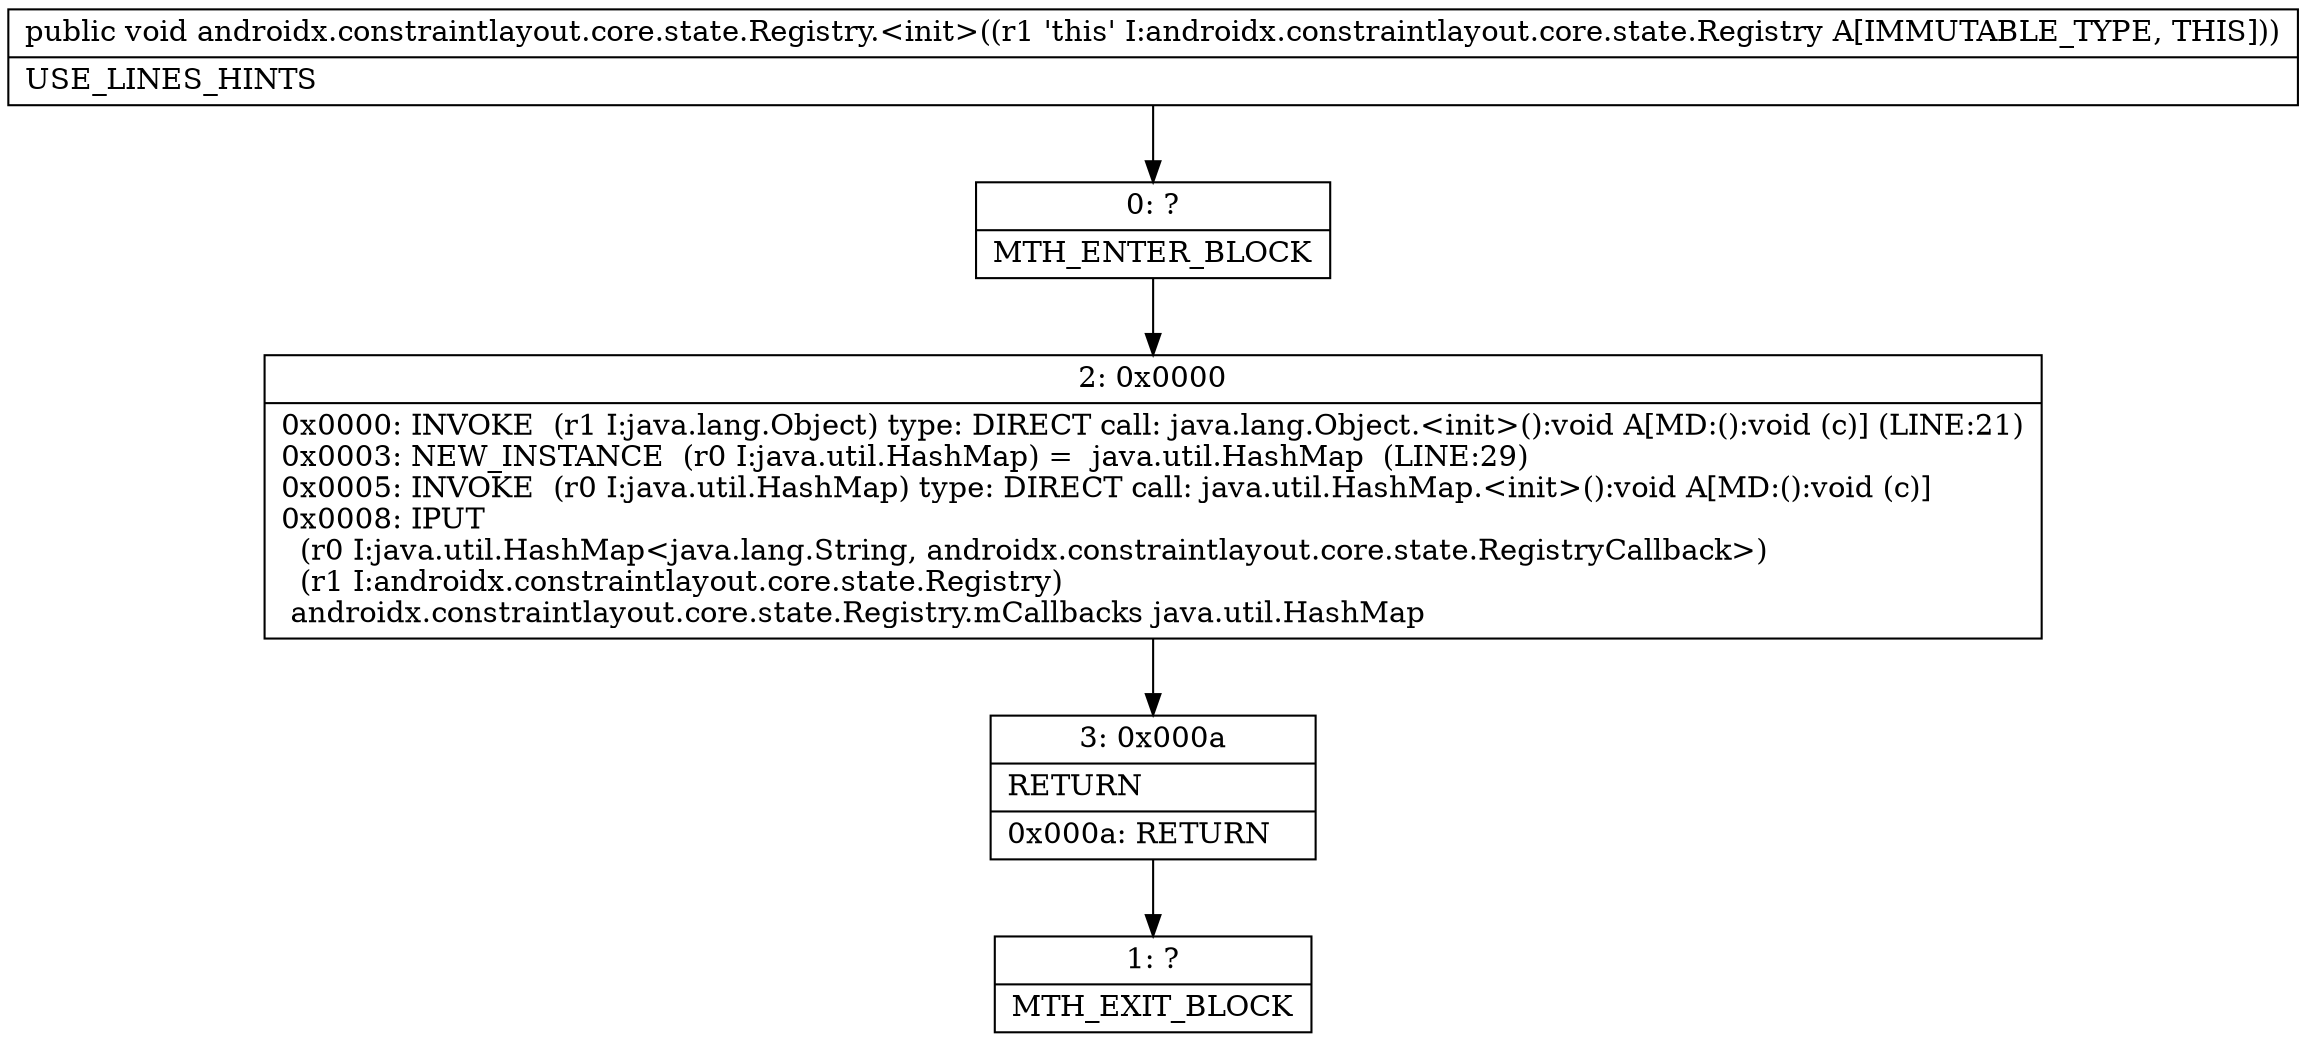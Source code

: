 digraph "CFG forandroidx.constraintlayout.core.state.Registry.\<init\>()V" {
Node_0 [shape=record,label="{0\:\ ?|MTH_ENTER_BLOCK\l}"];
Node_2 [shape=record,label="{2\:\ 0x0000|0x0000: INVOKE  (r1 I:java.lang.Object) type: DIRECT call: java.lang.Object.\<init\>():void A[MD:():void (c)] (LINE:21)\l0x0003: NEW_INSTANCE  (r0 I:java.util.HashMap) =  java.util.HashMap  (LINE:29)\l0x0005: INVOKE  (r0 I:java.util.HashMap) type: DIRECT call: java.util.HashMap.\<init\>():void A[MD:():void (c)]\l0x0008: IPUT  \l  (r0 I:java.util.HashMap\<java.lang.String, androidx.constraintlayout.core.state.RegistryCallback\>)\l  (r1 I:androidx.constraintlayout.core.state.Registry)\l androidx.constraintlayout.core.state.Registry.mCallbacks java.util.HashMap \l}"];
Node_3 [shape=record,label="{3\:\ 0x000a|RETURN\l|0x000a: RETURN   \l}"];
Node_1 [shape=record,label="{1\:\ ?|MTH_EXIT_BLOCK\l}"];
MethodNode[shape=record,label="{public void androidx.constraintlayout.core.state.Registry.\<init\>((r1 'this' I:androidx.constraintlayout.core.state.Registry A[IMMUTABLE_TYPE, THIS]))  | USE_LINES_HINTS\l}"];
MethodNode -> Node_0;Node_0 -> Node_2;
Node_2 -> Node_3;
Node_3 -> Node_1;
}


